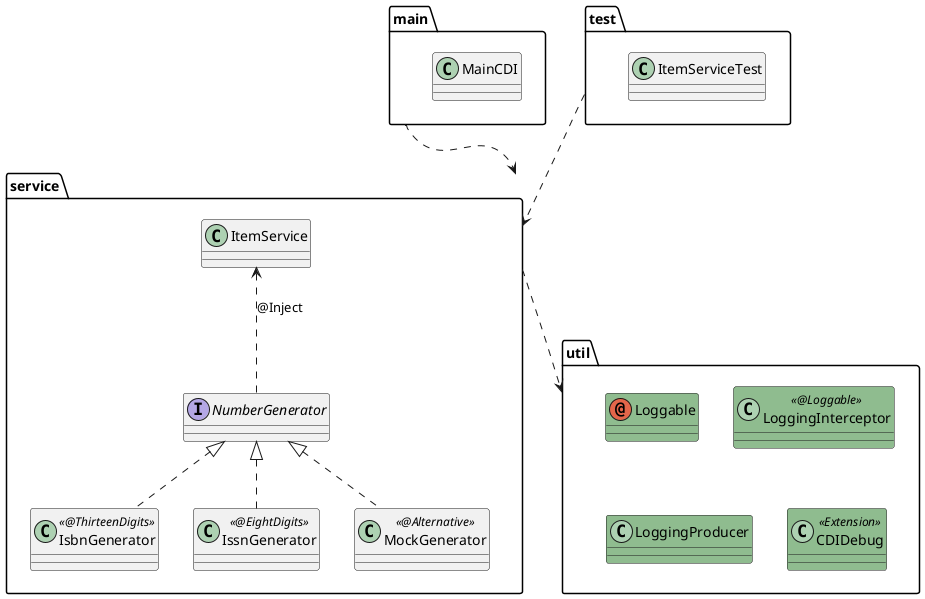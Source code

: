 @startuml

package "main" {
    class MainCDI
}
package "test" {
    class ItemServiceTest
}

package "service" {
    interface NumberGenerator
    class IsbnGenerator << @ThirteenDigits >>
    class IssnGenerator << @EightDigits >>
    class MockGenerator << @Alternative >>
    class ItemService

    ItemService <.. NumberGenerator : @Inject
    NumberGenerator <|.. IsbnGenerator
    NumberGenerator <|.. IssnGenerator
    NumberGenerator <|.. MockGenerator
}

package "util" {
    annotation Loggable #8FBC8F
    class LoggingInterceptor << @Loggable >> #8FBC8F
    class LoggingProducer #8FBC8F
    class CDIDebug << Extension >> #8FBC8F
}

main ..> service
test ..> service
service ..> util

@enduml